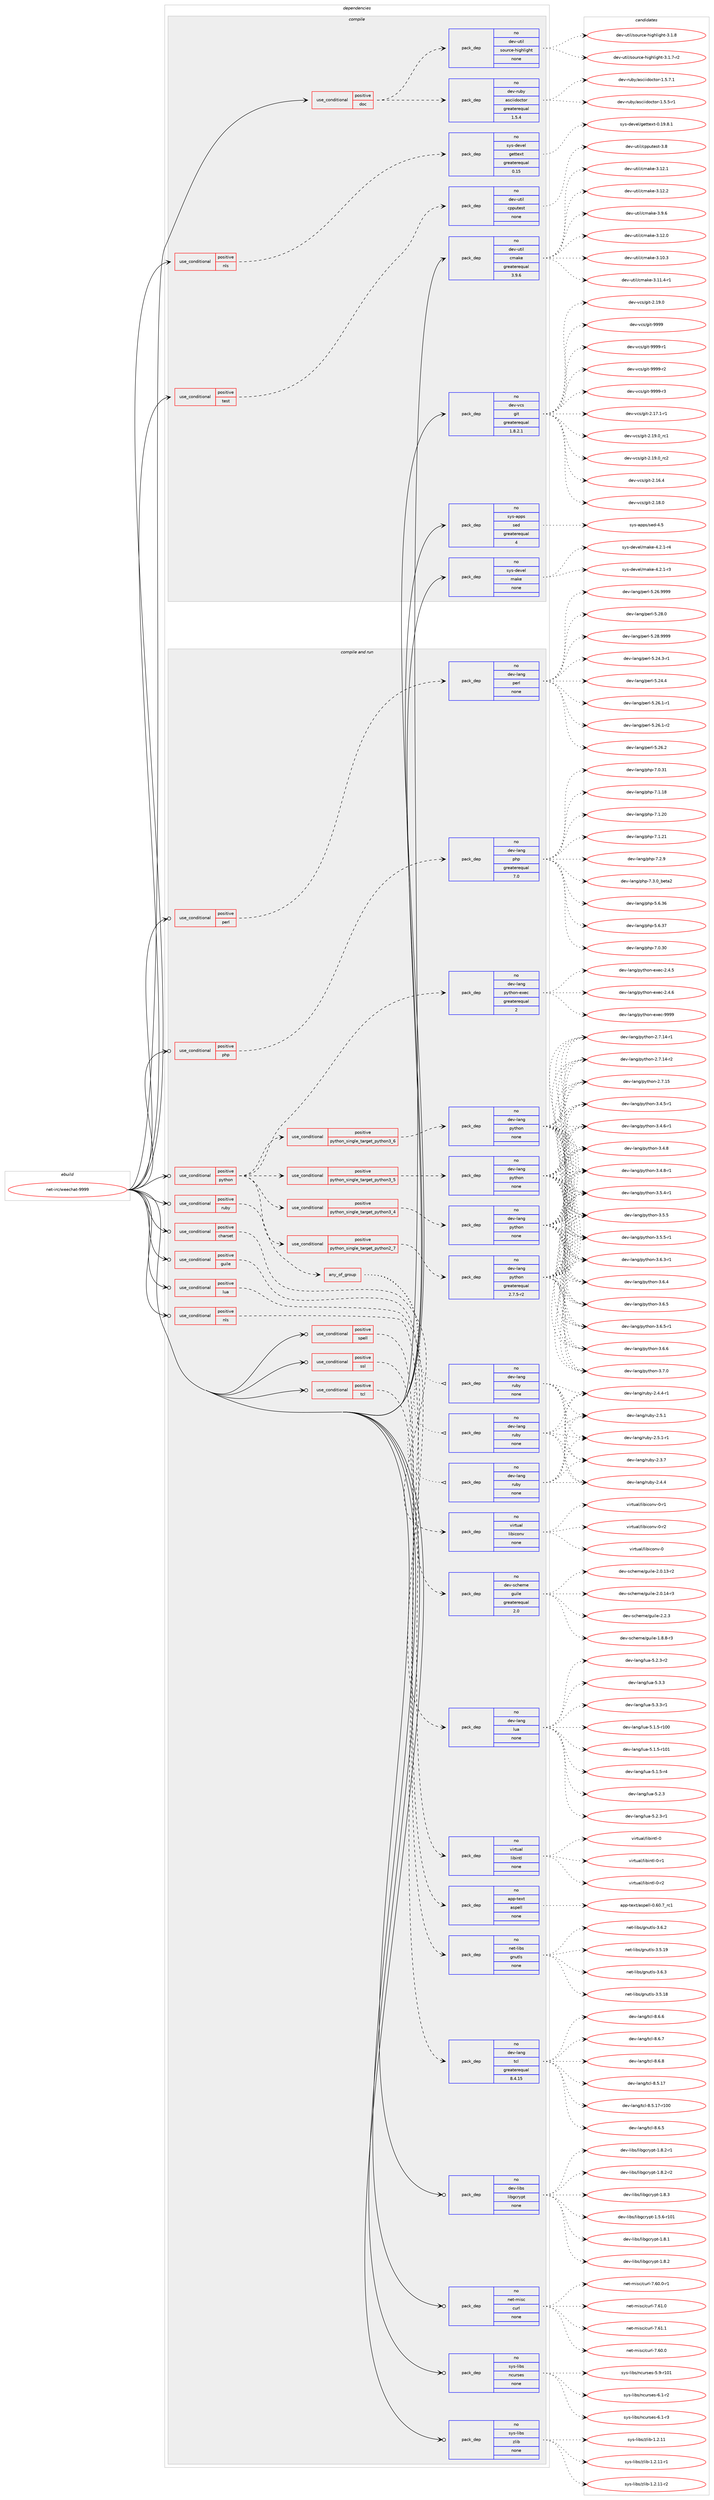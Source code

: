 digraph prolog {

# *************
# Graph options
# *************

newrank=true;
concentrate=true;
compound=true;
graph [rankdir=LR,fontname=Helvetica,fontsize=10,ranksep=1.5];#, ranksep=2.5, nodesep=0.2];
edge  [arrowhead=vee];
node  [fontname=Helvetica,fontsize=10];

# **********
# The ebuild
# **********

subgraph cluster_leftcol {
color=gray;
rank=same;
label=<<i>ebuild</i>>;
id [label="net-irc/weechat-9999", color=red, width=4, href="../net-irc/weechat-9999.svg"];
}

# ****************
# The dependencies
# ****************

subgraph cluster_midcol {
color=gray;
label=<<i>dependencies</i>>;
subgraph cluster_compile {
fillcolor="#eeeeee";
style=filled;
label=<<i>compile</i>>;
subgraph cond3131 {
dependency9576 [label=<<TABLE BORDER="0" CELLBORDER="1" CELLSPACING="0" CELLPADDING="4"><TR><TD ROWSPAN="3" CELLPADDING="10">use_conditional</TD></TR><TR><TD>positive</TD></TR><TR><TD>doc</TD></TR></TABLE>>, shape=none, color=red];
subgraph pack6283 {
dependency9577 [label=<<TABLE BORDER="0" CELLBORDER="1" CELLSPACING="0" CELLPADDING="4" WIDTH="220"><TR><TD ROWSPAN="6" CELLPADDING="30">pack_dep</TD></TR><TR><TD WIDTH="110">no</TD></TR><TR><TD>dev-ruby</TD></TR><TR><TD>asciidoctor</TD></TR><TR><TD>greaterequal</TD></TR><TR><TD>1.5.4</TD></TR></TABLE>>, shape=none, color=blue];
}
dependency9576:e -> dependency9577:w [weight=20,style="dashed",arrowhead="vee"];
subgraph pack6284 {
dependency9578 [label=<<TABLE BORDER="0" CELLBORDER="1" CELLSPACING="0" CELLPADDING="4" WIDTH="220"><TR><TD ROWSPAN="6" CELLPADDING="30">pack_dep</TD></TR><TR><TD WIDTH="110">no</TD></TR><TR><TD>dev-util</TD></TR><TR><TD>source-highlight</TD></TR><TR><TD>none</TD></TR><TR><TD></TD></TR></TABLE>>, shape=none, color=blue];
}
dependency9576:e -> dependency9578:w [weight=20,style="dashed",arrowhead="vee"];
}
id:e -> dependency9576:w [weight=20,style="solid",arrowhead="vee"];
subgraph cond3132 {
dependency9579 [label=<<TABLE BORDER="0" CELLBORDER="1" CELLSPACING="0" CELLPADDING="4"><TR><TD ROWSPAN="3" CELLPADDING="10">use_conditional</TD></TR><TR><TD>positive</TD></TR><TR><TD>nls</TD></TR></TABLE>>, shape=none, color=red];
subgraph pack6285 {
dependency9580 [label=<<TABLE BORDER="0" CELLBORDER="1" CELLSPACING="0" CELLPADDING="4" WIDTH="220"><TR><TD ROWSPAN="6" CELLPADDING="30">pack_dep</TD></TR><TR><TD WIDTH="110">no</TD></TR><TR><TD>sys-devel</TD></TR><TR><TD>gettext</TD></TR><TR><TD>greaterequal</TD></TR><TR><TD>0.15</TD></TR></TABLE>>, shape=none, color=blue];
}
dependency9579:e -> dependency9580:w [weight=20,style="dashed",arrowhead="vee"];
}
id:e -> dependency9579:w [weight=20,style="solid",arrowhead="vee"];
subgraph cond3133 {
dependency9581 [label=<<TABLE BORDER="0" CELLBORDER="1" CELLSPACING="0" CELLPADDING="4"><TR><TD ROWSPAN="3" CELLPADDING="10">use_conditional</TD></TR><TR><TD>positive</TD></TR><TR><TD>test</TD></TR></TABLE>>, shape=none, color=red];
subgraph pack6286 {
dependency9582 [label=<<TABLE BORDER="0" CELLBORDER="1" CELLSPACING="0" CELLPADDING="4" WIDTH="220"><TR><TD ROWSPAN="6" CELLPADDING="30">pack_dep</TD></TR><TR><TD WIDTH="110">no</TD></TR><TR><TD>dev-util</TD></TR><TR><TD>cpputest</TD></TR><TR><TD>none</TD></TR><TR><TD></TD></TR></TABLE>>, shape=none, color=blue];
}
dependency9581:e -> dependency9582:w [weight=20,style="dashed",arrowhead="vee"];
}
id:e -> dependency9581:w [weight=20,style="solid",arrowhead="vee"];
subgraph pack6287 {
dependency9583 [label=<<TABLE BORDER="0" CELLBORDER="1" CELLSPACING="0" CELLPADDING="4" WIDTH="220"><TR><TD ROWSPAN="6" CELLPADDING="30">pack_dep</TD></TR><TR><TD WIDTH="110">no</TD></TR><TR><TD>dev-util</TD></TR><TR><TD>cmake</TD></TR><TR><TD>greaterequal</TD></TR><TR><TD>3.9.6</TD></TR></TABLE>>, shape=none, color=blue];
}
id:e -> dependency9583:w [weight=20,style="solid",arrowhead="vee"];
subgraph pack6288 {
dependency9584 [label=<<TABLE BORDER="0" CELLBORDER="1" CELLSPACING="0" CELLPADDING="4" WIDTH="220"><TR><TD ROWSPAN="6" CELLPADDING="30">pack_dep</TD></TR><TR><TD WIDTH="110">no</TD></TR><TR><TD>dev-vcs</TD></TR><TR><TD>git</TD></TR><TR><TD>greaterequal</TD></TR><TR><TD>1.8.2.1</TD></TR></TABLE>>, shape=none, color=blue];
}
id:e -> dependency9584:w [weight=20,style="solid",arrowhead="vee"];
subgraph pack6289 {
dependency9585 [label=<<TABLE BORDER="0" CELLBORDER="1" CELLSPACING="0" CELLPADDING="4" WIDTH="220"><TR><TD ROWSPAN="6" CELLPADDING="30">pack_dep</TD></TR><TR><TD WIDTH="110">no</TD></TR><TR><TD>sys-apps</TD></TR><TR><TD>sed</TD></TR><TR><TD>greaterequal</TD></TR><TR><TD>4</TD></TR></TABLE>>, shape=none, color=blue];
}
id:e -> dependency9585:w [weight=20,style="solid",arrowhead="vee"];
subgraph pack6290 {
dependency9586 [label=<<TABLE BORDER="0" CELLBORDER="1" CELLSPACING="0" CELLPADDING="4" WIDTH="220"><TR><TD ROWSPAN="6" CELLPADDING="30">pack_dep</TD></TR><TR><TD WIDTH="110">no</TD></TR><TR><TD>sys-devel</TD></TR><TR><TD>make</TD></TR><TR><TD>none</TD></TR><TR><TD></TD></TR></TABLE>>, shape=none, color=blue];
}
id:e -> dependency9586:w [weight=20,style="solid",arrowhead="vee"];
}
subgraph cluster_compileandrun {
fillcolor="#eeeeee";
style=filled;
label=<<i>compile and run</i>>;
subgraph cond3134 {
dependency9587 [label=<<TABLE BORDER="0" CELLBORDER="1" CELLSPACING="0" CELLPADDING="4"><TR><TD ROWSPAN="3" CELLPADDING="10">use_conditional</TD></TR><TR><TD>positive</TD></TR><TR><TD>charset</TD></TR></TABLE>>, shape=none, color=red];
subgraph pack6291 {
dependency9588 [label=<<TABLE BORDER="0" CELLBORDER="1" CELLSPACING="0" CELLPADDING="4" WIDTH="220"><TR><TD ROWSPAN="6" CELLPADDING="30">pack_dep</TD></TR><TR><TD WIDTH="110">no</TD></TR><TR><TD>virtual</TD></TR><TR><TD>libiconv</TD></TR><TR><TD>none</TD></TR><TR><TD></TD></TR></TABLE>>, shape=none, color=blue];
}
dependency9587:e -> dependency9588:w [weight=20,style="dashed",arrowhead="vee"];
}
id:e -> dependency9587:w [weight=20,style="solid",arrowhead="odotvee"];
subgraph cond3135 {
dependency9589 [label=<<TABLE BORDER="0" CELLBORDER="1" CELLSPACING="0" CELLPADDING="4"><TR><TD ROWSPAN="3" CELLPADDING="10">use_conditional</TD></TR><TR><TD>positive</TD></TR><TR><TD>guile</TD></TR></TABLE>>, shape=none, color=red];
subgraph pack6292 {
dependency9590 [label=<<TABLE BORDER="0" CELLBORDER="1" CELLSPACING="0" CELLPADDING="4" WIDTH="220"><TR><TD ROWSPAN="6" CELLPADDING="30">pack_dep</TD></TR><TR><TD WIDTH="110">no</TD></TR><TR><TD>dev-scheme</TD></TR><TR><TD>guile</TD></TR><TR><TD>greaterequal</TD></TR><TR><TD>2.0</TD></TR></TABLE>>, shape=none, color=blue];
}
dependency9589:e -> dependency9590:w [weight=20,style="dashed",arrowhead="vee"];
}
id:e -> dependency9589:w [weight=20,style="solid",arrowhead="odotvee"];
subgraph cond3136 {
dependency9591 [label=<<TABLE BORDER="0" CELLBORDER="1" CELLSPACING="0" CELLPADDING="4"><TR><TD ROWSPAN="3" CELLPADDING="10">use_conditional</TD></TR><TR><TD>positive</TD></TR><TR><TD>lua</TD></TR></TABLE>>, shape=none, color=red];
subgraph pack6293 {
dependency9592 [label=<<TABLE BORDER="0" CELLBORDER="1" CELLSPACING="0" CELLPADDING="4" WIDTH="220"><TR><TD ROWSPAN="6" CELLPADDING="30">pack_dep</TD></TR><TR><TD WIDTH="110">no</TD></TR><TR><TD>dev-lang</TD></TR><TR><TD>lua</TD></TR><TR><TD>none</TD></TR><TR><TD></TD></TR></TABLE>>, shape=none, color=blue];
}
dependency9591:e -> dependency9592:w [weight=20,style="dashed",arrowhead="vee"];
}
id:e -> dependency9591:w [weight=20,style="solid",arrowhead="odotvee"];
subgraph cond3137 {
dependency9593 [label=<<TABLE BORDER="0" CELLBORDER="1" CELLSPACING="0" CELLPADDING="4"><TR><TD ROWSPAN="3" CELLPADDING="10">use_conditional</TD></TR><TR><TD>positive</TD></TR><TR><TD>nls</TD></TR></TABLE>>, shape=none, color=red];
subgraph pack6294 {
dependency9594 [label=<<TABLE BORDER="0" CELLBORDER="1" CELLSPACING="0" CELLPADDING="4" WIDTH="220"><TR><TD ROWSPAN="6" CELLPADDING="30">pack_dep</TD></TR><TR><TD WIDTH="110">no</TD></TR><TR><TD>virtual</TD></TR><TR><TD>libintl</TD></TR><TR><TD>none</TD></TR><TR><TD></TD></TR></TABLE>>, shape=none, color=blue];
}
dependency9593:e -> dependency9594:w [weight=20,style="dashed",arrowhead="vee"];
}
id:e -> dependency9593:w [weight=20,style="solid",arrowhead="odotvee"];
subgraph cond3138 {
dependency9595 [label=<<TABLE BORDER="0" CELLBORDER="1" CELLSPACING="0" CELLPADDING="4"><TR><TD ROWSPAN="3" CELLPADDING="10">use_conditional</TD></TR><TR><TD>positive</TD></TR><TR><TD>perl</TD></TR></TABLE>>, shape=none, color=red];
subgraph pack6295 {
dependency9596 [label=<<TABLE BORDER="0" CELLBORDER="1" CELLSPACING="0" CELLPADDING="4" WIDTH="220"><TR><TD ROWSPAN="6" CELLPADDING="30">pack_dep</TD></TR><TR><TD WIDTH="110">no</TD></TR><TR><TD>dev-lang</TD></TR><TR><TD>perl</TD></TR><TR><TD>none</TD></TR><TR><TD></TD></TR></TABLE>>, shape=none, color=blue];
}
dependency9595:e -> dependency9596:w [weight=20,style="dashed",arrowhead="vee"];
}
id:e -> dependency9595:w [weight=20,style="solid",arrowhead="odotvee"];
subgraph cond3139 {
dependency9597 [label=<<TABLE BORDER="0" CELLBORDER="1" CELLSPACING="0" CELLPADDING="4"><TR><TD ROWSPAN="3" CELLPADDING="10">use_conditional</TD></TR><TR><TD>positive</TD></TR><TR><TD>php</TD></TR></TABLE>>, shape=none, color=red];
subgraph pack6296 {
dependency9598 [label=<<TABLE BORDER="0" CELLBORDER="1" CELLSPACING="0" CELLPADDING="4" WIDTH="220"><TR><TD ROWSPAN="6" CELLPADDING="30">pack_dep</TD></TR><TR><TD WIDTH="110">no</TD></TR><TR><TD>dev-lang</TD></TR><TR><TD>php</TD></TR><TR><TD>greaterequal</TD></TR><TR><TD>7.0</TD></TR></TABLE>>, shape=none, color=blue];
}
dependency9597:e -> dependency9598:w [weight=20,style="dashed",arrowhead="vee"];
}
id:e -> dependency9597:w [weight=20,style="solid",arrowhead="odotvee"];
subgraph cond3140 {
dependency9599 [label=<<TABLE BORDER="0" CELLBORDER="1" CELLSPACING="0" CELLPADDING="4"><TR><TD ROWSPAN="3" CELLPADDING="10">use_conditional</TD></TR><TR><TD>positive</TD></TR><TR><TD>python</TD></TR></TABLE>>, shape=none, color=red];
subgraph cond3141 {
dependency9600 [label=<<TABLE BORDER="0" CELLBORDER="1" CELLSPACING="0" CELLPADDING="4"><TR><TD ROWSPAN="3" CELLPADDING="10">use_conditional</TD></TR><TR><TD>positive</TD></TR><TR><TD>python_single_target_python2_7</TD></TR></TABLE>>, shape=none, color=red];
subgraph pack6297 {
dependency9601 [label=<<TABLE BORDER="0" CELLBORDER="1" CELLSPACING="0" CELLPADDING="4" WIDTH="220"><TR><TD ROWSPAN="6" CELLPADDING="30">pack_dep</TD></TR><TR><TD WIDTH="110">no</TD></TR><TR><TD>dev-lang</TD></TR><TR><TD>python</TD></TR><TR><TD>greaterequal</TD></TR><TR><TD>2.7.5-r2</TD></TR></TABLE>>, shape=none, color=blue];
}
dependency9600:e -> dependency9601:w [weight=20,style="dashed",arrowhead="vee"];
}
dependency9599:e -> dependency9600:w [weight=20,style="dashed",arrowhead="vee"];
subgraph cond3142 {
dependency9602 [label=<<TABLE BORDER="0" CELLBORDER="1" CELLSPACING="0" CELLPADDING="4"><TR><TD ROWSPAN="3" CELLPADDING="10">use_conditional</TD></TR><TR><TD>positive</TD></TR><TR><TD>python_single_target_python3_4</TD></TR></TABLE>>, shape=none, color=red];
subgraph pack6298 {
dependency9603 [label=<<TABLE BORDER="0" CELLBORDER="1" CELLSPACING="0" CELLPADDING="4" WIDTH="220"><TR><TD ROWSPAN="6" CELLPADDING="30">pack_dep</TD></TR><TR><TD WIDTH="110">no</TD></TR><TR><TD>dev-lang</TD></TR><TR><TD>python</TD></TR><TR><TD>none</TD></TR><TR><TD></TD></TR></TABLE>>, shape=none, color=blue];
}
dependency9602:e -> dependency9603:w [weight=20,style="dashed",arrowhead="vee"];
}
dependency9599:e -> dependency9602:w [weight=20,style="dashed",arrowhead="vee"];
subgraph cond3143 {
dependency9604 [label=<<TABLE BORDER="0" CELLBORDER="1" CELLSPACING="0" CELLPADDING="4"><TR><TD ROWSPAN="3" CELLPADDING="10">use_conditional</TD></TR><TR><TD>positive</TD></TR><TR><TD>python_single_target_python3_5</TD></TR></TABLE>>, shape=none, color=red];
subgraph pack6299 {
dependency9605 [label=<<TABLE BORDER="0" CELLBORDER="1" CELLSPACING="0" CELLPADDING="4" WIDTH="220"><TR><TD ROWSPAN="6" CELLPADDING="30">pack_dep</TD></TR><TR><TD WIDTH="110">no</TD></TR><TR><TD>dev-lang</TD></TR><TR><TD>python</TD></TR><TR><TD>none</TD></TR><TR><TD></TD></TR></TABLE>>, shape=none, color=blue];
}
dependency9604:e -> dependency9605:w [weight=20,style="dashed",arrowhead="vee"];
}
dependency9599:e -> dependency9604:w [weight=20,style="dashed",arrowhead="vee"];
subgraph cond3144 {
dependency9606 [label=<<TABLE BORDER="0" CELLBORDER="1" CELLSPACING="0" CELLPADDING="4"><TR><TD ROWSPAN="3" CELLPADDING="10">use_conditional</TD></TR><TR><TD>positive</TD></TR><TR><TD>python_single_target_python3_6</TD></TR></TABLE>>, shape=none, color=red];
subgraph pack6300 {
dependency9607 [label=<<TABLE BORDER="0" CELLBORDER="1" CELLSPACING="0" CELLPADDING="4" WIDTH="220"><TR><TD ROWSPAN="6" CELLPADDING="30">pack_dep</TD></TR><TR><TD WIDTH="110">no</TD></TR><TR><TD>dev-lang</TD></TR><TR><TD>python</TD></TR><TR><TD>none</TD></TR><TR><TD></TD></TR></TABLE>>, shape=none, color=blue];
}
dependency9606:e -> dependency9607:w [weight=20,style="dashed",arrowhead="vee"];
}
dependency9599:e -> dependency9606:w [weight=20,style="dashed",arrowhead="vee"];
subgraph pack6301 {
dependency9608 [label=<<TABLE BORDER="0" CELLBORDER="1" CELLSPACING="0" CELLPADDING="4" WIDTH="220"><TR><TD ROWSPAN="6" CELLPADDING="30">pack_dep</TD></TR><TR><TD WIDTH="110">no</TD></TR><TR><TD>dev-lang</TD></TR><TR><TD>python-exec</TD></TR><TR><TD>greaterequal</TD></TR><TR><TD>2</TD></TR></TABLE>>, shape=none, color=blue];
}
dependency9599:e -> dependency9608:w [weight=20,style="dashed",arrowhead="vee"];
}
id:e -> dependency9599:w [weight=20,style="solid",arrowhead="odotvee"];
subgraph cond3145 {
dependency9609 [label=<<TABLE BORDER="0" CELLBORDER="1" CELLSPACING="0" CELLPADDING="4"><TR><TD ROWSPAN="3" CELLPADDING="10">use_conditional</TD></TR><TR><TD>positive</TD></TR><TR><TD>ruby</TD></TR></TABLE>>, shape=none, color=red];
subgraph any151 {
dependency9610 [label=<<TABLE BORDER="0" CELLBORDER="1" CELLSPACING="0" CELLPADDING="4"><TR><TD CELLPADDING="10">any_of_group</TD></TR></TABLE>>, shape=none, color=red];subgraph pack6302 {
dependency9611 [label=<<TABLE BORDER="0" CELLBORDER="1" CELLSPACING="0" CELLPADDING="4" WIDTH="220"><TR><TD ROWSPAN="6" CELLPADDING="30">pack_dep</TD></TR><TR><TD WIDTH="110">no</TD></TR><TR><TD>dev-lang</TD></TR><TR><TD>ruby</TD></TR><TR><TD>none</TD></TR><TR><TD></TD></TR></TABLE>>, shape=none, color=blue];
}
dependency9610:e -> dependency9611:w [weight=20,style="dotted",arrowhead="oinv"];
subgraph pack6303 {
dependency9612 [label=<<TABLE BORDER="0" CELLBORDER="1" CELLSPACING="0" CELLPADDING="4" WIDTH="220"><TR><TD ROWSPAN="6" CELLPADDING="30">pack_dep</TD></TR><TR><TD WIDTH="110">no</TD></TR><TR><TD>dev-lang</TD></TR><TR><TD>ruby</TD></TR><TR><TD>none</TD></TR><TR><TD></TD></TR></TABLE>>, shape=none, color=blue];
}
dependency9610:e -> dependency9612:w [weight=20,style="dotted",arrowhead="oinv"];
subgraph pack6304 {
dependency9613 [label=<<TABLE BORDER="0" CELLBORDER="1" CELLSPACING="0" CELLPADDING="4" WIDTH="220"><TR><TD ROWSPAN="6" CELLPADDING="30">pack_dep</TD></TR><TR><TD WIDTH="110">no</TD></TR><TR><TD>dev-lang</TD></TR><TR><TD>ruby</TD></TR><TR><TD>none</TD></TR><TR><TD></TD></TR></TABLE>>, shape=none, color=blue];
}
dependency9610:e -> dependency9613:w [weight=20,style="dotted",arrowhead="oinv"];
}
dependency9609:e -> dependency9610:w [weight=20,style="dashed",arrowhead="vee"];
}
id:e -> dependency9609:w [weight=20,style="solid",arrowhead="odotvee"];
subgraph cond3146 {
dependency9614 [label=<<TABLE BORDER="0" CELLBORDER="1" CELLSPACING="0" CELLPADDING="4"><TR><TD ROWSPAN="3" CELLPADDING="10">use_conditional</TD></TR><TR><TD>positive</TD></TR><TR><TD>spell</TD></TR></TABLE>>, shape=none, color=red];
subgraph pack6305 {
dependency9615 [label=<<TABLE BORDER="0" CELLBORDER="1" CELLSPACING="0" CELLPADDING="4" WIDTH="220"><TR><TD ROWSPAN="6" CELLPADDING="30">pack_dep</TD></TR><TR><TD WIDTH="110">no</TD></TR><TR><TD>app-text</TD></TR><TR><TD>aspell</TD></TR><TR><TD>none</TD></TR><TR><TD></TD></TR></TABLE>>, shape=none, color=blue];
}
dependency9614:e -> dependency9615:w [weight=20,style="dashed",arrowhead="vee"];
}
id:e -> dependency9614:w [weight=20,style="solid",arrowhead="odotvee"];
subgraph cond3147 {
dependency9616 [label=<<TABLE BORDER="0" CELLBORDER="1" CELLSPACING="0" CELLPADDING="4"><TR><TD ROWSPAN="3" CELLPADDING="10">use_conditional</TD></TR><TR><TD>positive</TD></TR><TR><TD>ssl</TD></TR></TABLE>>, shape=none, color=red];
subgraph pack6306 {
dependency9617 [label=<<TABLE BORDER="0" CELLBORDER="1" CELLSPACING="0" CELLPADDING="4" WIDTH="220"><TR><TD ROWSPAN="6" CELLPADDING="30">pack_dep</TD></TR><TR><TD WIDTH="110">no</TD></TR><TR><TD>net-libs</TD></TR><TR><TD>gnutls</TD></TR><TR><TD>none</TD></TR><TR><TD></TD></TR></TABLE>>, shape=none, color=blue];
}
dependency9616:e -> dependency9617:w [weight=20,style="dashed",arrowhead="vee"];
}
id:e -> dependency9616:w [weight=20,style="solid",arrowhead="odotvee"];
subgraph cond3148 {
dependency9618 [label=<<TABLE BORDER="0" CELLBORDER="1" CELLSPACING="0" CELLPADDING="4"><TR><TD ROWSPAN="3" CELLPADDING="10">use_conditional</TD></TR><TR><TD>positive</TD></TR><TR><TD>tcl</TD></TR></TABLE>>, shape=none, color=red];
subgraph pack6307 {
dependency9619 [label=<<TABLE BORDER="0" CELLBORDER="1" CELLSPACING="0" CELLPADDING="4" WIDTH="220"><TR><TD ROWSPAN="6" CELLPADDING="30">pack_dep</TD></TR><TR><TD WIDTH="110">no</TD></TR><TR><TD>dev-lang</TD></TR><TR><TD>tcl</TD></TR><TR><TD>greaterequal</TD></TR><TR><TD>8.4.15</TD></TR></TABLE>>, shape=none, color=blue];
}
dependency9618:e -> dependency9619:w [weight=20,style="dashed",arrowhead="vee"];
}
id:e -> dependency9618:w [weight=20,style="solid",arrowhead="odotvee"];
subgraph pack6308 {
dependency9620 [label=<<TABLE BORDER="0" CELLBORDER="1" CELLSPACING="0" CELLPADDING="4" WIDTH="220"><TR><TD ROWSPAN="6" CELLPADDING="30">pack_dep</TD></TR><TR><TD WIDTH="110">no</TD></TR><TR><TD>dev-libs</TD></TR><TR><TD>libgcrypt</TD></TR><TR><TD>none</TD></TR><TR><TD></TD></TR></TABLE>>, shape=none, color=blue];
}
id:e -> dependency9620:w [weight=20,style="solid",arrowhead="odotvee"];
subgraph pack6309 {
dependency9621 [label=<<TABLE BORDER="0" CELLBORDER="1" CELLSPACING="0" CELLPADDING="4" WIDTH="220"><TR><TD ROWSPAN="6" CELLPADDING="30">pack_dep</TD></TR><TR><TD WIDTH="110">no</TD></TR><TR><TD>net-misc</TD></TR><TR><TD>curl</TD></TR><TR><TD>none</TD></TR><TR><TD></TD></TR></TABLE>>, shape=none, color=blue];
}
id:e -> dependency9621:w [weight=20,style="solid",arrowhead="odotvee"];
subgraph pack6310 {
dependency9622 [label=<<TABLE BORDER="0" CELLBORDER="1" CELLSPACING="0" CELLPADDING="4" WIDTH="220"><TR><TD ROWSPAN="6" CELLPADDING="30">pack_dep</TD></TR><TR><TD WIDTH="110">no</TD></TR><TR><TD>sys-libs</TD></TR><TR><TD>ncurses</TD></TR><TR><TD>none</TD></TR><TR><TD></TD></TR></TABLE>>, shape=none, color=blue];
}
id:e -> dependency9622:w [weight=20,style="solid",arrowhead="odotvee"];
subgraph pack6311 {
dependency9623 [label=<<TABLE BORDER="0" CELLBORDER="1" CELLSPACING="0" CELLPADDING="4" WIDTH="220"><TR><TD ROWSPAN="6" CELLPADDING="30">pack_dep</TD></TR><TR><TD WIDTH="110">no</TD></TR><TR><TD>sys-libs</TD></TR><TR><TD>zlib</TD></TR><TR><TD>none</TD></TR><TR><TD></TD></TR></TABLE>>, shape=none, color=blue];
}
id:e -> dependency9623:w [weight=20,style="solid",arrowhead="odotvee"];
}
subgraph cluster_run {
fillcolor="#eeeeee";
style=filled;
label=<<i>run</i>>;
}
}

# **************
# The candidates
# **************

subgraph cluster_choices {
rank=same;
color=gray;
label=<<i>candidates</i>>;

subgraph choice6283 {
color=black;
nodesep=1;
choice1001011184511411798121479711599105105100111991161111144549465346534511449 [label="dev-ruby/asciidoctor-1.5.5-r1", color=red, width=4,href="../dev-ruby/asciidoctor-1.5.5-r1.svg"];
choice1001011184511411798121479711599105105100111991161111144549465346554649 [label="dev-ruby/asciidoctor-1.5.7.1", color=red, width=4,href="../dev-ruby/asciidoctor-1.5.7.1.svg"];
dependency9577:e -> choice1001011184511411798121479711599105105100111991161111144549465346534511449:w [style=dotted,weight="100"];
dependency9577:e -> choice1001011184511411798121479711599105105100111991161111144549465346554649:w [style=dotted,weight="100"];
}
subgraph choice6284 {
color=black;
nodesep=1;
choice100101118451171161051084711511111711499101451041051031041081051031041164551464946554511450 [label="dev-util/source-highlight-3.1.7-r2", color=red, width=4,href="../dev-util/source-highlight-3.1.7-r2.svg"];
choice10010111845117116105108471151111171149910145104105103104108105103104116455146494656 [label="dev-util/source-highlight-3.1.8", color=red, width=4,href="../dev-util/source-highlight-3.1.8.svg"];
dependency9578:e -> choice100101118451171161051084711511111711499101451041051031041081051031041164551464946554511450:w [style=dotted,weight="100"];
dependency9578:e -> choice10010111845117116105108471151111171149910145104105103104108105103104116455146494656:w [style=dotted,weight="100"];
}
subgraph choice6285 {
color=black;
nodesep=1;
choice1151211154510010111810110847103101116116101120116454846495746564649 [label="sys-devel/gettext-0.19.8.1", color=red, width=4,href="../sys-devel/gettext-0.19.8.1.svg"];
dependency9580:e -> choice1151211154510010111810110847103101116116101120116454846495746564649:w [style=dotted,weight="100"];
}
subgraph choice6286 {
color=black;
nodesep=1;
choice10010111845117116105108479911211211711610111511645514656 [label="dev-util/cpputest-3.8", color=red, width=4,href="../dev-util/cpputest-3.8.svg"];
dependency9582:e -> choice10010111845117116105108479911211211711610111511645514656:w [style=dotted,weight="100"];
}
subgraph choice6287 {
color=black;
nodesep=1;
choice1001011184511711610510847991099710710145514649504648 [label="dev-util/cmake-3.12.0", color=red, width=4,href="../dev-util/cmake-3.12.0.svg"];
choice1001011184511711610510847991099710710145514649484651 [label="dev-util/cmake-3.10.3", color=red, width=4,href="../dev-util/cmake-3.10.3.svg"];
choice10010111845117116105108479910997107101455146494946524511449 [label="dev-util/cmake-3.11.4-r1", color=red, width=4,href="../dev-util/cmake-3.11.4-r1.svg"];
choice1001011184511711610510847991099710710145514649504649 [label="dev-util/cmake-3.12.1", color=red, width=4,href="../dev-util/cmake-3.12.1.svg"];
choice1001011184511711610510847991099710710145514649504650 [label="dev-util/cmake-3.12.2", color=red, width=4,href="../dev-util/cmake-3.12.2.svg"];
choice10010111845117116105108479910997107101455146574654 [label="dev-util/cmake-3.9.6", color=red, width=4,href="../dev-util/cmake-3.9.6.svg"];
dependency9583:e -> choice1001011184511711610510847991099710710145514649504648:w [style=dotted,weight="100"];
dependency9583:e -> choice1001011184511711610510847991099710710145514649484651:w [style=dotted,weight="100"];
dependency9583:e -> choice10010111845117116105108479910997107101455146494946524511449:w [style=dotted,weight="100"];
dependency9583:e -> choice1001011184511711610510847991099710710145514649504649:w [style=dotted,weight="100"];
dependency9583:e -> choice1001011184511711610510847991099710710145514649504650:w [style=dotted,weight="100"];
dependency9583:e -> choice10010111845117116105108479910997107101455146574654:w [style=dotted,weight="100"];
}
subgraph choice6288 {
color=black;
nodesep=1;
choice100101118451189911547103105116455046495546494511449 [label="dev-vcs/git-2.17.1-r1", color=red, width=4,href="../dev-vcs/git-2.17.1-r1.svg"];
choice10010111845118991154710310511645504649574648951149949 [label="dev-vcs/git-2.19.0_rc1", color=red, width=4,href="../dev-vcs/git-2.19.0_rc1.svg"];
choice10010111845118991154710310511645504649574648951149950 [label="dev-vcs/git-2.19.0_rc2", color=red, width=4,href="../dev-vcs/git-2.19.0_rc2.svg"];
choice10010111845118991154710310511645504649544652 [label="dev-vcs/git-2.16.4", color=red, width=4,href="../dev-vcs/git-2.16.4.svg"];
choice10010111845118991154710310511645504649564648 [label="dev-vcs/git-2.18.0", color=red, width=4,href="../dev-vcs/git-2.18.0.svg"];
choice10010111845118991154710310511645504649574648 [label="dev-vcs/git-2.19.0", color=red, width=4,href="../dev-vcs/git-2.19.0.svg"];
choice1001011184511899115471031051164557575757 [label="dev-vcs/git-9999", color=red, width=4,href="../dev-vcs/git-9999.svg"];
choice10010111845118991154710310511645575757574511449 [label="dev-vcs/git-9999-r1", color=red, width=4,href="../dev-vcs/git-9999-r1.svg"];
choice10010111845118991154710310511645575757574511450 [label="dev-vcs/git-9999-r2", color=red, width=4,href="../dev-vcs/git-9999-r2.svg"];
choice10010111845118991154710310511645575757574511451 [label="dev-vcs/git-9999-r3", color=red, width=4,href="../dev-vcs/git-9999-r3.svg"];
dependency9584:e -> choice100101118451189911547103105116455046495546494511449:w [style=dotted,weight="100"];
dependency9584:e -> choice10010111845118991154710310511645504649574648951149949:w [style=dotted,weight="100"];
dependency9584:e -> choice10010111845118991154710310511645504649574648951149950:w [style=dotted,weight="100"];
dependency9584:e -> choice10010111845118991154710310511645504649544652:w [style=dotted,weight="100"];
dependency9584:e -> choice10010111845118991154710310511645504649564648:w [style=dotted,weight="100"];
dependency9584:e -> choice10010111845118991154710310511645504649574648:w [style=dotted,weight="100"];
dependency9584:e -> choice1001011184511899115471031051164557575757:w [style=dotted,weight="100"];
dependency9584:e -> choice10010111845118991154710310511645575757574511449:w [style=dotted,weight="100"];
dependency9584:e -> choice10010111845118991154710310511645575757574511450:w [style=dotted,weight="100"];
dependency9584:e -> choice10010111845118991154710310511645575757574511451:w [style=dotted,weight="100"];
}
subgraph choice6289 {
color=black;
nodesep=1;
choice11512111545971121121154711510110045524653 [label="sys-apps/sed-4.5", color=red, width=4,href="../sys-apps/sed-4.5.svg"];
dependency9585:e -> choice11512111545971121121154711510110045524653:w [style=dotted,weight="100"];
}
subgraph choice6290 {
color=black;
nodesep=1;
choice1151211154510010111810110847109971071014552465046494511451 [label="sys-devel/make-4.2.1-r3", color=red, width=4,href="../sys-devel/make-4.2.1-r3.svg"];
choice1151211154510010111810110847109971071014552465046494511452 [label="sys-devel/make-4.2.1-r4", color=red, width=4,href="../sys-devel/make-4.2.1-r4.svg"];
dependency9586:e -> choice1151211154510010111810110847109971071014552465046494511451:w [style=dotted,weight="100"];
dependency9586:e -> choice1151211154510010111810110847109971071014552465046494511452:w [style=dotted,weight="100"];
}
subgraph choice6291 {
color=black;
nodesep=1;
choice118105114116117971084710810598105991111101184548 [label="virtual/libiconv-0", color=red, width=4,href="../virtual/libiconv-0.svg"];
choice1181051141161179710847108105981059911111011845484511449 [label="virtual/libiconv-0-r1", color=red, width=4,href="../virtual/libiconv-0-r1.svg"];
choice1181051141161179710847108105981059911111011845484511450 [label="virtual/libiconv-0-r2", color=red, width=4,href="../virtual/libiconv-0-r2.svg"];
dependency9588:e -> choice118105114116117971084710810598105991111101184548:w [style=dotted,weight="100"];
dependency9588:e -> choice1181051141161179710847108105981059911111011845484511449:w [style=dotted,weight="100"];
dependency9588:e -> choice1181051141161179710847108105981059911111011845484511450:w [style=dotted,weight="100"];
}
subgraph choice6292 {
color=black;
nodesep=1;
choice1001011184511599104101109101471031171051081014549465646564511451 [label="dev-scheme/guile-1.8.8-r3", color=red, width=4,href="../dev-scheme/guile-1.8.8-r3.svg"];
choice100101118451159910410110910147103117105108101455046484649514511450 [label="dev-scheme/guile-2.0.13-r2", color=red, width=4,href="../dev-scheme/guile-2.0.13-r2.svg"];
choice100101118451159910410110910147103117105108101455046484649524511451 [label="dev-scheme/guile-2.0.14-r3", color=red, width=4,href="../dev-scheme/guile-2.0.14-r3.svg"];
choice100101118451159910410110910147103117105108101455046504651 [label="dev-scheme/guile-2.2.3", color=red, width=4,href="../dev-scheme/guile-2.2.3.svg"];
dependency9590:e -> choice1001011184511599104101109101471031171051081014549465646564511451:w [style=dotted,weight="100"];
dependency9590:e -> choice100101118451159910410110910147103117105108101455046484649514511450:w [style=dotted,weight="100"];
dependency9590:e -> choice100101118451159910410110910147103117105108101455046484649524511451:w [style=dotted,weight="100"];
dependency9590:e -> choice100101118451159910410110910147103117105108101455046504651:w [style=dotted,weight="100"];
}
subgraph choice6293 {
color=black;
nodesep=1;
choice1001011184510897110103471081179745534649465345114494848 [label="dev-lang/lua-5.1.5-r100", color=red, width=4,href="../dev-lang/lua-5.1.5-r100.svg"];
choice1001011184510897110103471081179745534649465345114494849 [label="dev-lang/lua-5.1.5-r101", color=red, width=4,href="../dev-lang/lua-5.1.5-r101.svg"];
choice100101118451089711010347108117974553464946534511452 [label="dev-lang/lua-5.1.5-r4", color=red, width=4,href="../dev-lang/lua-5.1.5-r4.svg"];
choice10010111845108971101034710811797455346504651 [label="dev-lang/lua-5.2.3", color=red, width=4,href="../dev-lang/lua-5.2.3.svg"];
choice100101118451089711010347108117974553465046514511449 [label="dev-lang/lua-5.2.3-r1", color=red, width=4,href="../dev-lang/lua-5.2.3-r1.svg"];
choice100101118451089711010347108117974553465046514511450 [label="dev-lang/lua-5.2.3-r2", color=red, width=4,href="../dev-lang/lua-5.2.3-r2.svg"];
choice10010111845108971101034710811797455346514651 [label="dev-lang/lua-5.3.3", color=red, width=4,href="../dev-lang/lua-5.3.3.svg"];
choice100101118451089711010347108117974553465146514511449 [label="dev-lang/lua-5.3.3-r1", color=red, width=4,href="../dev-lang/lua-5.3.3-r1.svg"];
dependency9592:e -> choice1001011184510897110103471081179745534649465345114494848:w [style=dotted,weight="100"];
dependency9592:e -> choice1001011184510897110103471081179745534649465345114494849:w [style=dotted,weight="100"];
dependency9592:e -> choice100101118451089711010347108117974553464946534511452:w [style=dotted,weight="100"];
dependency9592:e -> choice10010111845108971101034710811797455346504651:w [style=dotted,weight="100"];
dependency9592:e -> choice100101118451089711010347108117974553465046514511449:w [style=dotted,weight="100"];
dependency9592:e -> choice100101118451089711010347108117974553465046514511450:w [style=dotted,weight="100"];
dependency9592:e -> choice10010111845108971101034710811797455346514651:w [style=dotted,weight="100"];
dependency9592:e -> choice100101118451089711010347108117974553465146514511449:w [style=dotted,weight="100"];
}
subgraph choice6294 {
color=black;
nodesep=1;
choice1181051141161179710847108105981051101161084548 [label="virtual/libintl-0", color=red, width=4,href="../virtual/libintl-0.svg"];
choice11810511411611797108471081059810511011610845484511449 [label="virtual/libintl-0-r1", color=red, width=4,href="../virtual/libintl-0-r1.svg"];
choice11810511411611797108471081059810511011610845484511450 [label="virtual/libintl-0-r2", color=red, width=4,href="../virtual/libintl-0-r2.svg"];
dependency9594:e -> choice1181051141161179710847108105981051101161084548:w [style=dotted,weight="100"];
dependency9594:e -> choice11810511411611797108471081059810511011610845484511449:w [style=dotted,weight="100"];
dependency9594:e -> choice11810511411611797108471081059810511011610845484511450:w [style=dotted,weight="100"];
}
subgraph choice6295 {
color=black;
nodesep=1;
choice100101118451089711010347112101114108455346505246514511449 [label="dev-lang/perl-5.24.3-r1", color=red, width=4,href="../dev-lang/perl-5.24.3-r1.svg"];
choice10010111845108971101034711210111410845534650524652 [label="dev-lang/perl-5.24.4", color=red, width=4,href="../dev-lang/perl-5.24.4.svg"];
choice100101118451089711010347112101114108455346505446494511449 [label="dev-lang/perl-5.26.1-r1", color=red, width=4,href="../dev-lang/perl-5.26.1-r1.svg"];
choice100101118451089711010347112101114108455346505446494511450 [label="dev-lang/perl-5.26.1-r2", color=red, width=4,href="../dev-lang/perl-5.26.1-r2.svg"];
choice10010111845108971101034711210111410845534650544650 [label="dev-lang/perl-5.26.2", color=red, width=4,href="../dev-lang/perl-5.26.2.svg"];
choice10010111845108971101034711210111410845534650544657575757 [label="dev-lang/perl-5.26.9999", color=red, width=4,href="../dev-lang/perl-5.26.9999.svg"];
choice10010111845108971101034711210111410845534650564648 [label="dev-lang/perl-5.28.0", color=red, width=4,href="../dev-lang/perl-5.28.0.svg"];
choice10010111845108971101034711210111410845534650564657575757 [label="dev-lang/perl-5.28.9999", color=red, width=4,href="../dev-lang/perl-5.28.9999.svg"];
dependency9596:e -> choice100101118451089711010347112101114108455346505246514511449:w [style=dotted,weight="100"];
dependency9596:e -> choice10010111845108971101034711210111410845534650524652:w [style=dotted,weight="100"];
dependency9596:e -> choice100101118451089711010347112101114108455346505446494511449:w [style=dotted,weight="100"];
dependency9596:e -> choice100101118451089711010347112101114108455346505446494511450:w [style=dotted,weight="100"];
dependency9596:e -> choice10010111845108971101034711210111410845534650544650:w [style=dotted,weight="100"];
dependency9596:e -> choice10010111845108971101034711210111410845534650544657575757:w [style=dotted,weight="100"];
dependency9596:e -> choice10010111845108971101034711210111410845534650564648:w [style=dotted,weight="100"];
dependency9596:e -> choice10010111845108971101034711210111410845534650564657575757:w [style=dotted,weight="100"];
}
subgraph choice6296 {
color=black;
nodesep=1;
choice10010111845108971101034711210411245534654465154 [label="dev-lang/php-5.6.36", color=red, width=4,href="../dev-lang/php-5.6.36.svg"];
choice10010111845108971101034711210411245534654465155 [label="dev-lang/php-5.6.37", color=red, width=4,href="../dev-lang/php-5.6.37.svg"];
choice10010111845108971101034711210411245554648465148 [label="dev-lang/php-7.0.30", color=red, width=4,href="../dev-lang/php-7.0.30.svg"];
choice10010111845108971101034711210411245554648465149 [label="dev-lang/php-7.0.31", color=red, width=4,href="../dev-lang/php-7.0.31.svg"];
choice10010111845108971101034711210411245554649464956 [label="dev-lang/php-7.1.18", color=red, width=4,href="../dev-lang/php-7.1.18.svg"];
choice10010111845108971101034711210411245554649465048 [label="dev-lang/php-7.1.20", color=red, width=4,href="../dev-lang/php-7.1.20.svg"];
choice10010111845108971101034711210411245554649465049 [label="dev-lang/php-7.1.21", color=red, width=4,href="../dev-lang/php-7.1.21.svg"];
choice100101118451089711010347112104112455546504657 [label="dev-lang/php-7.2.9", color=red, width=4,href="../dev-lang/php-7.2.9.svg"];
choice10010111845108971101034711210411245554651464895981011169750 [label="dev-lang/php-7.3.0_beta2", color=red, width=4,href="../dev-lang/php-7.3.0_beta2.svg"];
dependency9598:e -> choice10010111845108971101034711210411245534654465154:w [style=dotted,weight="100"];
dependency9598:e -> choice10010111845108971101034711210411245534654465155:w [style=dotted,weight="100"];
dependency9598:e -> choice10010111845108971101034711210411245554648465148:w [style=dotted,weight="100"];
dependency9598:e -> choice10010111845108971101034711210411245554648465149:w [style=dotted,weight="100"];
dependency9598:e -> choice10010111845108971101034711210411245554649464956:w [style=dotted,weight="100"];
dependency9598:e -> choice10010111845108971101034711210411245554649465048:w [style=dotted,weight="100"];
dependency9598:e -> choice10010111845108971101034711210411245554649465049:w [style=dotted,weight="100"];
dependency9598:e -> choice100101118451089711010347112104112455546504657:w [style=dotted,weight="100"];
dependency9598:e -> choice10010111845108971101034711210411245554651464895981011169750:w [style=dotted,weight="100"];
}
subgraph choice6297 {
color=black;
nodesep=1;
choice100101118451089711010347112121116104111110455046554649524511449 [label="dev-lang/python-2.7.14-r1", color=red, width=4,href="../dev-lang/python-2.7.14-r1.svg"];
choice100101118451089711010347112121116104111110455046554649524511450 [label="dev-lang/python-2.7.14-r2", color=red, width=4,href="../dev-lang/python-2.7.14-r2.svg"];
choice10010111845108971101034711212111610411111045504655464953 [label="dev-lang/python-2.7.15", color=red, width=4,href="../dev-lang/python-2.7.15.svg"];
choice1001011184510897110103471121211161041111104551465246534511449 [label="dev-lang/python-3.4.5-r1", color=red, width=4,href="../dev-lang/python-3.4.5-r1.svg"];
choice1001011184510897110103471121211161041111104551465246544511449 [label="dev-lang/python-3.4.6-r1", color=red, width=4,href="../dev-lang/python-3.4.6-r1.svg"];
choice100101118451089711010347112121116104111110455146524656 [label="dev-lang/python-3.4.8", color=red, width=4,href="../dev-lang/python-3.4.8.svg"];
choice1001011184510897110103471121211161041111104551465246564511449 [label="dev-lang/python-3.4.8-r1", color=red, width=4,href="../dev-lang/python-3.4.8-r1.svg"];
choice1001011184510897110103471121211161041111104551465346524511449 [label="dev-lang/python-3.5.4-r1", color=red, width=4,href="../dev-lang/python-3.5.4-r1.svg"];
choice100101118451089711010347112121116104111110455146534653 [label="dev-lang/python-3.5.5", color=red, width=4,href="../dev-lang/python-3.5.5.svg"];
choice1001011184510897110103471121211161041111104551465346534511449 [label="dev-lang/python-3.5.5-r1", color=red, width=4,href="../dev-lang/python-3.5.5-r1.svg"];
choice1001011184510897110103471121211161041111104551465446514511449 [label="dev-lang/python-3.6.3-r1", color=red, width=4,href="../dev-lang/python-3.6.3-r1.svg"];
choice100101118451089711010347112121116104111110455146544652 [label="dev-lang/python-3.6.4", color=red, width=4,href="../dev-lang/python-3.6.4.svg"];
choice100101118451089711010347112121116104111110455146544653 [label="dev-lang/python-3.6.5", color=red, width=4,href="../dev-lang/python-3.6.5.svg"];
choice1001011184510897110103471121211161041111104551465446534511449 [label="dev-lang/python-3.6.5-r1", color=red, width=4,href="../dev-lang/python-3.6.5-r1.svg"];
choice100101118451089711010347112121116104111110455146544654 [label="dev-lang/python-3.6.6", color=red, width=4,href="../dev-lang/python-3.6.6.svg"];
choice100101118451089711010347112121116104111110455146554648 [label="dev-lang/python-3.7.0", color=red, width=4,href="../dev-lang/python-3.7.0.svg"];
dependency9601:e -> choice100101118451089711010347112121116104111110455046554649524511449:w [style=dotted,weight="100"];
dependency9601:e -> choice100101118451089711010347112121116104111110455046554649524511450:w [style=dotted,weight="100"];
dependency9601:e -> choice10010111845108971101034711212111610411111045504655464953:w [style=dotted,weight="100"];
dependency9601:e -> choice1001011184510897110103471121211161041111104551465246534511449:w [style=dotted,weight="100"];
dependency9601:e -> choice1001011184510897110103471121211161041111104551465246544511449:w [style=dotted,weight="100"];
dependency9601:e -> choice100101118451089711010347112121116104111110455146524656:w [style=dotted,weight="100"];
dependency9601:e -> choice1001011184510897110103471121211161041111104551465246564511449:w [style=dotted,weight="100"];
dependency9601:e -> choice1001011184510897110103471121211161041111104551465346524511449:w [style=dotted,weight="100"];
dependency9601:e -> choice100101118451089711010347112121116104111110455146534653:w [style=dotted,weight="100"];
dependency9601:e -> choice1001011184510897110103471121211161041111104551465346534511449:w [style=dotted,weight="100"];
dependency9601:e -> choice1001011184510897110103471121211161041111104551465446514511449:w [style=dotted,weight="100"];
dependency9601:e -> choice100101118451089711010347112121116104111110455146544652:w [style=dotted,weight="100"];
dependency9601:e -> choice100101118451089711010347112121116104111110455146544653:w [style=dotted,weight="100"];
dependency9601:e -> choice1001011184510897110103471121211161041111104551465446534511449:w [style=dotted,weight="100"];
dependency9601:e -> choice100101118451089711010347112121116104111110455146544654:w [style=dotted,weight="100"];
dependency9601:e -> choice100101118451089711010347112121116104111110455146554648:w [style=dotted,weight="100"];
}
subgraph choice6298 {
color=black;
nodesep=1;
choice100101118451089711010347112121116104111110455046554649524511449 [label="dev-lang/python-2.7.14-r1", color=red, width=4,href="../dev-lang/python-2.7.14-r1.svg"];
choice100101118451089711010347112121116104111110455046554649524511450 [label="dev-lang/python-2.7.14-r2", color=red, width=4,href="../dev-lang/python-2.7.14-r2.svg"];
choice10010111845108971101034711212111610411111045504655464953 [label="dev-lang/python-2.7.15", color=red, width=4,href="../dev-lang/python-2.7.15.svg"];
choice1001011184510897110103471121211161041111104551465246534511449 [label="dev-lang/python-3.4.5-r1", color=red, width=4,href="../dev-lang/python-3.4.5-r1.svg"];
choice1001011184510897110103471121211161041111104551465246544511449 [label="dev-lang/python-3.4.6-r1", color=red, width=4,href="../dev-lang/python-3.4.6-r1.svg"];
choice100101118451089711010347112121116104111110455146524656 [label="dev-lang/python-3.4.8", color=red, width=4,href="../dev-lang/python-3.4.8.svg"];
choice1001011184510897110103471121211161041111104551465246564511449 [label="dev-lang/python-3.4.8-r1", color=red, width=4,href="../dev-lang/python-3.4.8-r1.svg"];
choice1001011184510897110103471121211161041111104551465346524511449 [label="dev-lang/python-3.5.4-r1", color=red, width=4,href="../dev-lang/python-3.5.4-r1.svg"];
choice100101118451089711010347112121116104111110455146534653 [label="dev-lang/python-3.5.5", color=red, width=4,href="../dev-lang/python-3.5.5.svg"];
choice1001011184510897110103471121211161041111104551465346534511449 [label="dev-lang/python-3.5.5-r1", color=red, width=4,href="../dev-lang/python-3.5.5-r1.svg"];
choice1001011184510897110103471121211161041111104551465446514511449 [label="dev-lang/python-3.6.3-r1", color=red, width=4,href="../dev-lang/python-3.6.3-r1.svg"];
choice100101118451089711010347112121116104111110455146544652 [label="dev-lang/python-3.6.4", color=red, width=4,href="../dev-lang/python-3.6.4.svg"];
choice100101118451089711010347112121116104111110455146544653 [label="dev-lang/python-3.6.5", color=red, width=4,href="../dev-lang/python-3.6.5.svg"];
choice1001011184510897110103471121211161041111104551465446534511449 [label="dev-lang/python-3.6.5-r1", color=red, width=4,href="../dev-lang/python-3.6.5-r1.svg"];
choice100101118451089711010347112121116104111110455146544654 [label="dev-lang/python-3.6.6", color=red, width=4,href="../dev-lang/python-3.6.6.svg"];
choice100101118451089711010347112121116104111110455146554648 [label="dev-lang/python-3.7.0", color=red, width=4,href="../dev-lang/python-3.7.0.svg"];
dependency9603:e -> choice100101118451089711010347112121116104111110455046554649524511449:w [style=dotted,weight="100"];
dependency9603:e -> choice100101118451089711010347112121116104111110455046554649524511450:w [style=dotted,weight="100"];
dependency9603:e -> choice10010111845108971101034711212111610411111045504655464953:w [style=dotted,weight="100"];
dependency9603:e -> choice1001011184510897110103471121211161041111104551465246534511449:w [style=dotted,weight="100"];
dependency9603:e -> choice1001011184510897110103471121211161041111104551465246544511449:w [style=dotted,weight="100"];
dependency9603:e -> choice100101118451089711010347112121116104111110455146524656:w [style=dotted,weight="100"];
dependency9603:e -> choice1001011184510897110103471121211161041111104551465246564511449:w [style=dotted,weight="100"];
dependency9603:e -> choice1001011184510897110103471121211161041111104551465346524511449:w [style=dotted,weight="100"];
dependency9603:e -> choice100101118451089711010347112121116104111110455146534653:w [style=dotted,weight="100"];
dependency9603:e -> choice1001011184510897110103471121211161041111104551465346534511449:w [style=dotted,weight="100"];
dependency9603:e -> choice1001011184510897110103471121211161041111104551465446514511449:w [style=dotted,weight="100"];
dependency9603:e -> choice100101118451089711010347112121116104111110455146544652:w [style=dotted,weight="100"];
dependency9603:e -> choice100101118451089711010347112121116104111110455146544653:w [style=dotted,weight="100"];
dependency9603:e -> choice1001011184510897110103471121211161041111104551465446534511449:w [style=dotted,weight="100"];
dependency9603:e -> choice100101118451089711010347112121116104111110455146544654:w [style=dotted,weight="100"];
dependency9603:e -> choice100101118451089711010347112121116104111110455146554648:w [style=dotted,weight="100"];
}
subgraph choice6299 {
color=black;
nodesep=1;
choice100101118451089711010347112121116104111110455046554649524511449 [label="dev-lang/python-2.7.14-r1", color=red, width=4,href="../dev-lang/python-2.7.14-r1.svg"];
choice100101118451089711010347112121116104111110455046554649524511450 [label="dev-lang/python-2.7.14-r2", color=red, width=4,href="../dev-lang/python-2.7.14-r2.svg"];
choice10010111845108971101034711212111610411111045504655464953 [label="dev-lang/python-2.7.15", color=red, width=4,href="../dev-lang/python-2.7.15.svg"];
choice1001011184510897110103471121211161041111104551465246534511449 [label="dev-lang/python-3.4.5-r1", color=red, width=4,href="../dev-lang/python-3.4.5-r1.svg"];
choice1001011184510897110103471121211161041111104551465246544511449 [label="dev-lang/python-3.4.6-r1", color=red, width=4,href="../dev-lang/python-3.4.6-r1.svg"];
choice100101118451089711010347112121116104111110455146524656 [label="dev-lang/python-3.4.8", color=red, width=4,href="../dev-lang/python-3.4.8.svg"];
choice1001011184510897110103471121211161041111104551465246564511449 [label="dev-lang/python-3.4.8-r1", color=red, width=4,href="../dev-lang/python-3.4.8-r1.svg"];
choice1001011184510897110103471121211161041111104551465346524511449 [label="dev-lang/python-3.5.4-r1", color=red, width=4,href="../dev-lang/python-3.5.4-r1.svg"];
choice100101118451089711010347112121116104111110455146534653 [label="dev-lang/python-3.5.5", color=red, width=4,href="../dev-lang/python-3.5.5.svg"];
choice1001011184510897110103471121211161041111104551465346534511449 [label="dev-lang/python-3.5.5-r1", color=red, width=4,href="../dev-lang/python-3.5.5-r1.svg"];
choice1001011184510897110103471121211161041111104551465446514511449 [label="dev-lang/python-3.6.3-r1", color=red, width=4,href="../dev-lang/python-3.6.3-r1.svg"];
choice100101118451089711010347112121116104111110455146544652 [label="dev-lang/python-3.6.4", color=red, width=4,href="../dev-lang/python-3.6.4.svg"];
choice100101118451089711010347112121116104111110455146544653 [label="dev-lang/python-3.6.5", color=red, width=4,href="../dev-lang/python-3.6.5.svg"];
choice1001011184510897110103471121211161041111104551465446534511449 [label="dev-lang/python-3.6.5-r1", color=red, width=4,href="../dev-lang/python-3.6.5-r1.svg"];
choice100101118451089711010347112121116104111110455146544654 [label="dev-lang/python-3.6.6", color=red, width=4,href="../dev-lang/python-3.6.6.svg"];
choice100101118451089711010347112121116104111110455146554648 [label="dev-lang/python-3.7.0", color=red, width=4,href="../dev-lang/python-3.7.0.svg"];
dependency9605:e -> choice100101118451089711010347112121116104111110455046554649524511449:w [style=dotted,weight="100"];
dependency9605:e -> choice100101118451089711010347112121116104111110455046554649524511450:w [style=dotted,weight="100"];
dependency9605:e -> choice10010111845108971101034711212111610411111045504655464953:w [style=dotted,weight="100"];
dependency9605:e -> choice1001011184510897110103471121211161041111104551465246534511449:w [style=dotted,weight="100"];
dependency9605:e -> choice1001011184510897110103471121211161041111104551465246544511449:w [style=dotted,weight="100"];
dependency9605:e -> choice100101118451089711010347112121116104111110455146524656:w [style=dotted,weight="100"];
dependency9605:e -> choice1001011184510897110103471121211161041111104551465246564511449:w [style=dotted,weight="100"];
dependency9605:e -> choice1001011184510897110103471121211161041111104551465346524511449:w [style=dotted,weight="100"];
dependency9605:e -> choice100101118451089711010347112121116104111110455146534653:w [style=dotted,weight="100"];
dependency9605:e -> choice1001011184510897110103471121211161041111104551465346534511449:w [style=dotted,weight="100"];
dependency9605:e -> choice1001011184510897110103471121211161041111104551465446514511449:w [style=dotted,weight="100"];
dependency9605:e -> choice100101118451089711010347112121116104111110455146544652:w [style=dotted,weight="100"];
dependency9605:e -> choice100101118451089711010347112121116104111110455146544653:w [style=dotted,weight="100"];
dependency9605:e -> choice1001011184510897110103471121211161041111104551465446534511449:w [style=dotted,weight="100"];
dependency9605:e -> choice100101118451089711010347112121116104111110455146544654:w [style=dotted,weight="100"];
dependency9605:e -> choice100101118451089711010347112121116104111110455146554648:w [style=dotted,weight="100"];
}
subgraph choice6300 {
color=black;
nodesep=1;
choice100101118451089711010347112121116104111110455046554649524511449 [label="dev-lang/python-2.7.14-r1", color=red, width=4,href="../dev-lang/python-2.7.14-r1.svg"];
choice100101118451089711010347112121116104111110455046554649524511450 [label="dev-lang/python-2.7.14-r2", color=red, width=4,href="../dev-lang/python-2.7.14-r2.svg"];
choice10010111845108971101034711212111610411111045504655464953 [label="dev-lang/python-2.7.15", color=red, width=4,href="../dev-lang/python-2.7.15.svg"];
choice1001011184510897110103471121211161041111104551465246534511449 [label="dev-lang/python-3.4.5-r1", color=red, width=4,href="../dev-lang/python-3.4.5-r1.svg"];
choice1001011184510897110103471121211161041111104551465246544511449 [label="dev-lang/python-3.4.6-r1", color=red, width=4,href="../dev-lang/python-3.4.6-r1.svg"];
choice100101118451089711010347112121116104111110455146524656 [label="dev-lang/python-3.4.8", color=red, width=4,href="../dev-lang/python-3.4.8.svg"];
choice1001011184510897110103471121211161041111104551465246564511449 [label="dev-lang/python-3.4.8-r1", color=red, width=4,href="../dev-lang/python-3.4.8-r1.svg"];
choice1001011184510897110103471121211161041111104551465346524511449 [label="dev-lang/python-3.5.4-r1", color=red, width=4,href="../dev-lang/python-3.5.4-r1.svg"];
choice100101118451089711010347112121116104111110455146534653 [label="dev-lang/python-3.5.5", color=red, width=4,href="../dev-lang/python-3.5.5.svg"];
choice1001011184510897110103471121211161041111104551465346534511449 [label="dev-lang/python-3.5.5-r1", color=red, width=4,href="../dev-lang/python-3.5.5-r1.svg"];
choice1001011184510897110103471121211161041111104551465446514511449 [label="dev-lang/python-3.6.3-r1", color=red, width=4,href="../dev-lang/python-3.6.3-r1.svg"];
choice100101118451089711010347112121116104111110455146544652 [label="dev-lang/python-3.6.4", color=red, width=4,href="../dev-lang/python-3.6.4.svg"];
choice100101118451089711010347112121116104111110455146544653 [label="dev-lang/python-3.6.5", color=red, width=4,href="../dev-lang/python-3.6.5.svg"];
choice1001011184510897110103471121211161041111104551465446534511449 [label="dev-lang/python-3.6.5-r1", color=red, width=4,href="../dev-lang/python-3.6.5-r1.svg"];
choice100101118451089711010347112121116104111110455146544654 [label="dev-lang/python-3.6.6", color=red, width=4,href="../dev-lang/python-3.6.6.svg"];
choice100101118451089711010347112121116104111110455146554648 [label="dev-lang/python-3.7.0", color=red, width=4,href="../dev-lang/python-3.7.0.svg"];
dependency9607:e -> choice100101118451089711010347112121116104111110455046554649524511449:w [style=dotted,weight="100"];
dependency9607:e -> choice100101118451089711010347112121116104111110455046554649524511450:w [style=dotted,weight="100"];
dependency9607:e -> choice10010111845108971101034711212111610411111045504655464953:w [style=dotted,weight="100"];
dependency9607:e -> choice1001011184510897110103471121211161041111104551465246534511449:w [style=dotted,weight="100"];
dependency9607:e -> choice1001011184510897110103471121211161041111104551465246544511449:w [style=dotted,weight="100"];
dependency9607:e -> choice100101118451089711010347112121116104111110455146524656:w [style=dotted,weight="100"];
dependency9607:e -> choice1001011184510897110103471121211161041111104551465246564511449:w [style=dotted,weight="100"];
dependency9607:e -> choice1001011184510897110103471121211161041111104551465346524511449:w [style=dotted,weight="100"];
dependency9607:e -> choice100101118451089711010347112121116104111110455146534653:w [style=dotted,weight="100"];
dependency9607:e -> choice1001011184510897110103471121211161041111104551465346534511449:w [style=dotted,weight="100"];
dependency9607:e -> choice1001011184510897110103471121211161041111104551465446514511449:w [style=dotted,weight="100"];
dependency9607:e -> choice100101118451089711010347112121116104111110455146544652:w [style=dotted,weight="100"];
dependency9607:e -> choice100101118451089711010347112121116104111110455146544653:w [style=dotted,weight="100"];
dependency9607:e -> choice1001011184510897110103471121211161041111104551465446534511449:w [style=dotted,weight="100"];
dependency9607:e -> choice100101118451089711010347112121116104111110455146544654:w [style=dotted,weight="100"];
dependency9607:e -> choice100101118451089711010347112121116104111110455146554648:w [style=dotted,weight="100"];
}
subgraph choice6301 {
color=black;
nodesep=1;
choice1001011184510897110103471121211161041111104510112010199455046524653 [label="dev-lang/python-exec-2.4.5", color=red, width=4,href="../dev-lang/python-exec-2.4.5.svg"];
choice1001011184510897110103471121211161041111104510112010199455046524654 [label="dev-lang/python-exec-2.4.6", color=red, width=4,href="../dev-lang/python-exec-2.4.6.svg"];
choice10010111845108971101034711212111610411111045101120101994557575757 [label="dev-lang/python-exec-9999", color=red, width=4,href="../dev-lang/python-exec-9999.svg"];
dependency9608:e -> choice1001011184510897110103471121211161041111104510112010199455046524653:w [style=dotted,weight="100"];
dependency9608:e -> choice1001011184510897110103471121211161041111104510112010199455046524654:w [style=dotted,weight="100"];
dependency9608:e -> choice10010111845108971101034711212111610411111045101120101994557575757:w [style=dotted,weight="100"];
}
subgraph choice6302 {
color=black;
nodesep=1;
choice10010111845108971101034711411798121455046514655 [label="dev-lang/ruby-2.3.7", color=red, width=4,href="../dev-lang/ruby-2.3.7.svg"];
choice10010111845108971101034711411798121455046524652 [label="dev-lang/ruby-2.4.4", color=red, width=4,href="../dev-lang/ruby-2.4.4.svg"];
choice100101118451089711010347114117981214550465246524511449 [label="dev-lang/ruby-2.4.4-r1", color=red, width=4,href="../dev-lang/ruby-2.4.4-r1.svg"];
choice10010111845108971101034711411798121455046534649 [label="dev-lang/ruby-2.5.1", color=red, width=4,href="../dev-lang/ruby-2.5.1.svg"];
choice100101118451089711010347114117981214550465346494511449 [label="dev-lang/ruby-2.5.1-r1", color=red, width=4,href="../dev-lang/ruby-2.5.1-r1.svg"];
dependency9611:e -> choice10010111845108971101034711411798121455046514655:w [style=dotted,weight="100"];
dependency9611:e -> choice10010111845108971101034711411798121455046524652:w [style=dotted,weight="100"];
dependency9611:e -> choice100101118451089711010347114117981214550465246524511449:w [style=dotted,weight="100"];
dependency9611:e -> choice10010111845108971101034711411798121455046534649:w [style=dotted,weight="100"];
dependency9611:e -> choice100101118451089711010347114117981214550465346494511449:w [style=dotted,weight="100"];
}
subgraph choice6303 {
color=black;
nodesep=1;
choice10010111845108971101034711411798121455046514655 [label="dev-lang/ruby-2.3.7", color=red, width=4,href="../dev-lang/ruby-2.3.7.svg"];
choice10010111845108971101034711411798121455046524652 [label="dev-lang/ruby-2.4.4", color=red, width=4,href="../dev-lang/ruby-2.4.4.svg"];
choice100101118451089711010347114117981214550465246524511449 [label="dev-lang/ruby-2.4.4-r1", color=red, width=4,href="../dev-lang/ruby-2.4.4-r1.svg"];
choice10010111845108971101034711411798121455046534649 [label="dev-lang/ruby-2.5.1", color=red, width=4,href="../dev-lang/ruby-2.5.1.svg"];
choice100101118451089711010347114117981214550465346494511449 [label="dev-lang/ruby-2.5.1-r1", color=red, width=4,href="../dev-lang/ruby-2.5.1-r1.svg"];
dependency9612:e -> choice10010111845108971101034711411798121455046514655:w [style=dotted,weight="100"];
dependency9612:e -> choice10010111845108971101034711411798121455046524652:w [style=dotted,weight="100"];
dependency9612:e -> choice100101118451089711010347114117981214550465246524511449:w [style=dotted,weight="100"];
dependency9612:e -> choice10010111845108971101034711411798121455046534649:w [style=dotted,weight="100"];
dependency9612:e -> choice100101118451089711010347114117981214550465346494511449:w [style=dotted,weight="100"];
}
subgraph choice6304 {
color=black;
nodesep=1;
choice10010111845108971101034711411798121455046514655 [label="dev-lang/ruby-2.3.7", color=red, width=4,href="../dev-lang/ruby-2.3.7.svg"];
choice10010111845108971101034711411798121455046524652 [label="dev-lang/ruby-2.4.4", color=red, width=4,href="../dev-lang/ruby-2.4.4.svg"];
choice100101118451089711010347114117981214550465246524511449 [label="dev-lang/ruby-2.4.4-r1", color=red, width=4,href="../dev-lang/ruby-2.4.4-r1.svg"];
choice10010111845108971101034711411798121455046534649 [label="dev-lang/ruby-2.5.1", color=red, width=4,href="../dev-lang/ruby-2.5.1.svg"];
choice100101118451089711010347114117981214550465346494511449 [label="dev-lang/ruby-2.5.1-r1", color=red, width=4,href="../dev-lang/ruby-2.5.1-r1.svg"];
dependency9613:e -> choice10010111845108971101034711411798121455046514655:w [style=dotted,weight="100"];
dependency9613:e -> choice10010111845108971101034711411798121455046524652:w [style=dotted,weight="100"];
dependency9613:e -> choice100101118451089711010347114117981214550465246524511449:w [style=dotted,weight="100"];
dependency9613:e -> choice10010111845108971101034711411798121455046534649:w [style=dotted,weight="100"];
dependency9613:e -> choice100101118451089711010347114117981214550465346494511449:w [style=dotted,weight="100"];
}
subgraph choice6305 {
color=black;
nodesep=1;
choice9711211245116101120116479711511210110810845484654484655951149949 [label="app-text/aspell-0.60.7_rc1", color=red, width=4,href="../app-text/aspell-0.60.7_rc1.svg"];
dependency9615:e -> choice9711211245116101120116479711511210110810845484654484655951149949:w [style=dotted,weight="100"];
}
subgraph choice6306 {
color=black;
nodesep=1;
choice11010111645108105981154710311011711610811545514653464956 [label="net-libs/gnutls-3.5.18", color=red, width=4,href="../net-libs/gnutls-3.5.18.svg"];
choice110101116451081059811547103110117116108115455146544650 [label="net-libs/gnutls-3.6.2", color=red, width=4,href="../net-libs/gnutls-3.6.2.svg"];
choice11010111645108105981154710311011711610811545514653464957 [label="net-libs/gnutls-3.5.19", color=red, width=4,href="../net-libs/gnutls-3.5.19.svg"];
choice110101116451081059811547103110117116108115455146544651 [label="net-libs/gnutls-3.6.3", color=red, width=4,href="../net-libs/gnutls-3.6.3.svg"];
dependency9617:e -> choice11010111645108105981154710311011711610811545514653464956:w [style=dotted,weight="100"];
dependency9617:e -> choice110101116451081059811547103110117116108115455146544650:w [style=dotted,weight="100"];
dependency9617:e -> choice11010111645108105981154710311011711610811545514653464957:w [style=dotted,weight="100"];
dependency9617:e -> choice110101116451081059811547103110117116108115455146544651:w [style=dotted,weight="100"];
}
subgraph choice6307 {
color=black;
nodesep=1;
choice1001011184510897110103471169910845564653464955 [label="dev-lang/tcl-8.5.17", color=red, width=4,href="../dev-lang/tcl-8.5.17.svg"];
choice100101118451089711010347116991084556465346495545114494848 [label="dev-lang/tcl-8.5.17-r100", color=red, width=4,href="../dev-lang/tcl-8.5.17-r100.svg"];
choice10010111845108971101034711699108455646544653 [label="dev-lang/tcl-8.6.5", color=red, width=4,href="../dev-lang/tcl-8.6.5.svg"];
choice10010111845108971101034711699108455646544654 [label="dev-lang/tcl-8.6.6", color=red, width=4,href="../dev-lang/tcl-8.6.6.svg"];
choice10010111845108971101034711699108455646544655 [label="dev-lang/tcl-8.6.7", color=red, width=4,href="../dev-lang/tcl-8.6.7.svg"];
choice10010111845108971101034711699108455646544656 [label="dev-lang/tcl-8.6.8", color=red, width=4,href="../dev-lang/tcl-8.6.8.svg"];
dependency9619:e -> choice1001011184510897110103471169910845564653464955:w [style=dotted,weight="100"];
dependency9619:e -> choice100101118451089711010347116991084556465346495545114494848:w [style=dotted,weight="100"];
dependency9619:e -> choice10010111845108971101034711699108455646544653:w [style=dotted,weight="100"];
dependency9619:e -> choice10010111845108971101034711699108455646544654:w [style=dotted,weight="100"];
dependency9619:e -> choice10010111845108971101034711699108455646544655:w [style=dotted,weight="100"];
dependency9619:e -> choice10010111845108971101034711699108455646544656:w [style=dotted,weight="100"];
}
subgraph choice6308 {
color=black;
nodesep=1;
choice100101118451081059811547108105981039911412111211645494653465445114494849 [label="dev-libs/libgcrypt-1.5.6-r101", color=red, width=4,href="../dev-libs/libgcrypt-1.5.6-r101.svg"];
choice1001011184510810598115471081059810399114121112116454946564649 [label="dev-libs/libgcrypt-1.8.1", color=red, width=4,href="../dev-libs/libgcrypt-1.8.1.svg"];
choice1001011184510810598115471081059810399114121112116454946564650 [label="dev-libs/libgcrypt-1.8.2", color=red, width=4,href="../dev-libs/libgcrypt-1.8.2.svg"];
choice10010111845108105981154710810598103991141211121164549465646504511449 [label="dev-libs/libgcrypt-1.8.2-r1", color=red, width=4,href="../dev-libs/libgcrypt-1.8.2-r1.svg"];
choice10010111845108105981154710810598103991141211121164549465646504511450 [label="dev-libs/libgcrypt-1.8.2-r2", color=red, width=4,href="../dev-libs/libgcrypt-1.8.2-r2.svg"];
choice1001011184510810598115471081059810399114121112116454946564651 [label="dev-libs/libgcrypt-1.8.3", color=red, width=4,href="../dev-libs/libgcrypt-1.8.3.svg"];
dependency9620:e -> choice100101118451081059811547108105981039911412111211645494653465445114494849:w [style=dotted,weight="100"];
dependency9620:e -> choice1001011184510810598115471081059810399114121112116454946564649:w [style=dotted,weight="100"];
dependency9620:e -> choice1001011184510810598115471081059810399114121112116454946564650:w [style=dotted,weight="100"];
dependency9620:e -> choice10010111845108105981154710810598103991141211121164549465646504511449:w [style=dotted,weight="100"];
dependency9620:e -> choice10010111845108105981154710810598103991141211121164549465646504511450:w [style=dotted,weight="100"];
dependency9620:e -> choice1001011184510810598115471081059810399114121112116454946564651:w [style=dotted,weight="100"];
}
subgraph choice6309 {
color=black;
nodesep=1;
choice1101011164510910511599479911711410845554654484648 [label="net-misc/curl-7.60.0", color=red, width=4,href="../net-misc/curl-7.60.0.svg"];
choice11010111645109105115994799117114108455546544846484511449 [label="net-misc/curl-7.60.0-r1", color=red, width=4,href="../net-misc/curl-7.60.0-r1.svg"];
choice1101011164510910511599479911711410845554654494648 [label="net-misc/curl-7.61.0", color=red, width=4,href="../net-misc/curl-7.61.0.svg"];
choice1101011164510910511599479911711410845554654494649 [label="net-misc/curl-7.61.1", color=red, width=4,href="../net-misc/curl-7.61.1.svg"];
dependency9621:e -> choice1101011164510910511599479911711410845554654484648:w [style=dotted,weight="100"];
dependency9621:e -> choice11010111645109105115994799117114108455546544846484511449:w [style=dotted,weight="100"];
dependency9621:e -> choice1101011164510910511599479911711410845554654494648:w [style=dotted,weight="100"];
dependency9621:e -> choice1101011164510910511599479911711410845554654494649:w [style=dotted,weight="100"];
}
subgraph choice6310 {
color=black;
nodesep=1;
choice115121115451081059811547110991171141151011154553465745114494849 [label="sys-libs/ncurses-5.9-r101", color=red, width=4,href="../sys-libs/ncurses-5.9-r101.svg"];
choice11512111545108105981154711099117114115101115455446494511450 [label="sys-libs/ncurses-6.1-r2", color=red, width=4,href="../sys-libs/ncurses-6.1-r2.svg"];
choice11512111545108105981154711099117114115101115455446494511451 [label="sys-libs/ncurses-6.1-r3", color=red, width=4,href="../sys-libs/ncurses-6.1-r3.svg"];
dependency9622:e -> choice115121115451081059811547110991171141151011154553465745114494849:w [style=dotted,weight="100"];
dependency9622:e -> choice11512111545108105981154711099117114115101115455446494511450:w [style=dotted,weight="100"];
dependency9622:e -> choice11512111545108105981154711099117114115101115455446494511451:w [style=dotted,weight="100"];
}
subgraph choice6311 {
color=black;
nodesep=1;
choice1151211154510810598115471221081059845494650464949 [label="sys-libs/zlib-1.2.11", color=red, width=4,href="../sys-libs/zlib-1.2.11.svg"];
choice11512111545108105981154712210810598454946504649494511449 [label="sys-libs/zlib-1.2.11-r1", color=red, width=4,href="../sys-libs/zlib-1.2.11-r1.svg"];
choice11512111545108105981154712210810598454946504649494511450 [label="sys-libs/zlib-1.2.11-r2", color=red, width=4,href="../sys-libs/zlib-1.2.11-r2.svg"];
dependency9623:e -> choice1151211154510810598115471221081059845494650464949:w [style=dotted,weight="100"];
dependency9623:e -> choice11512111545108105981154712210810598454946504649494511449:w [style=dotted,weight="100"];
dependency9623:e -> choice11512111545108105981154712210810598454946504649494511450:w [style=dotted,weight="100"];
}
}

}
